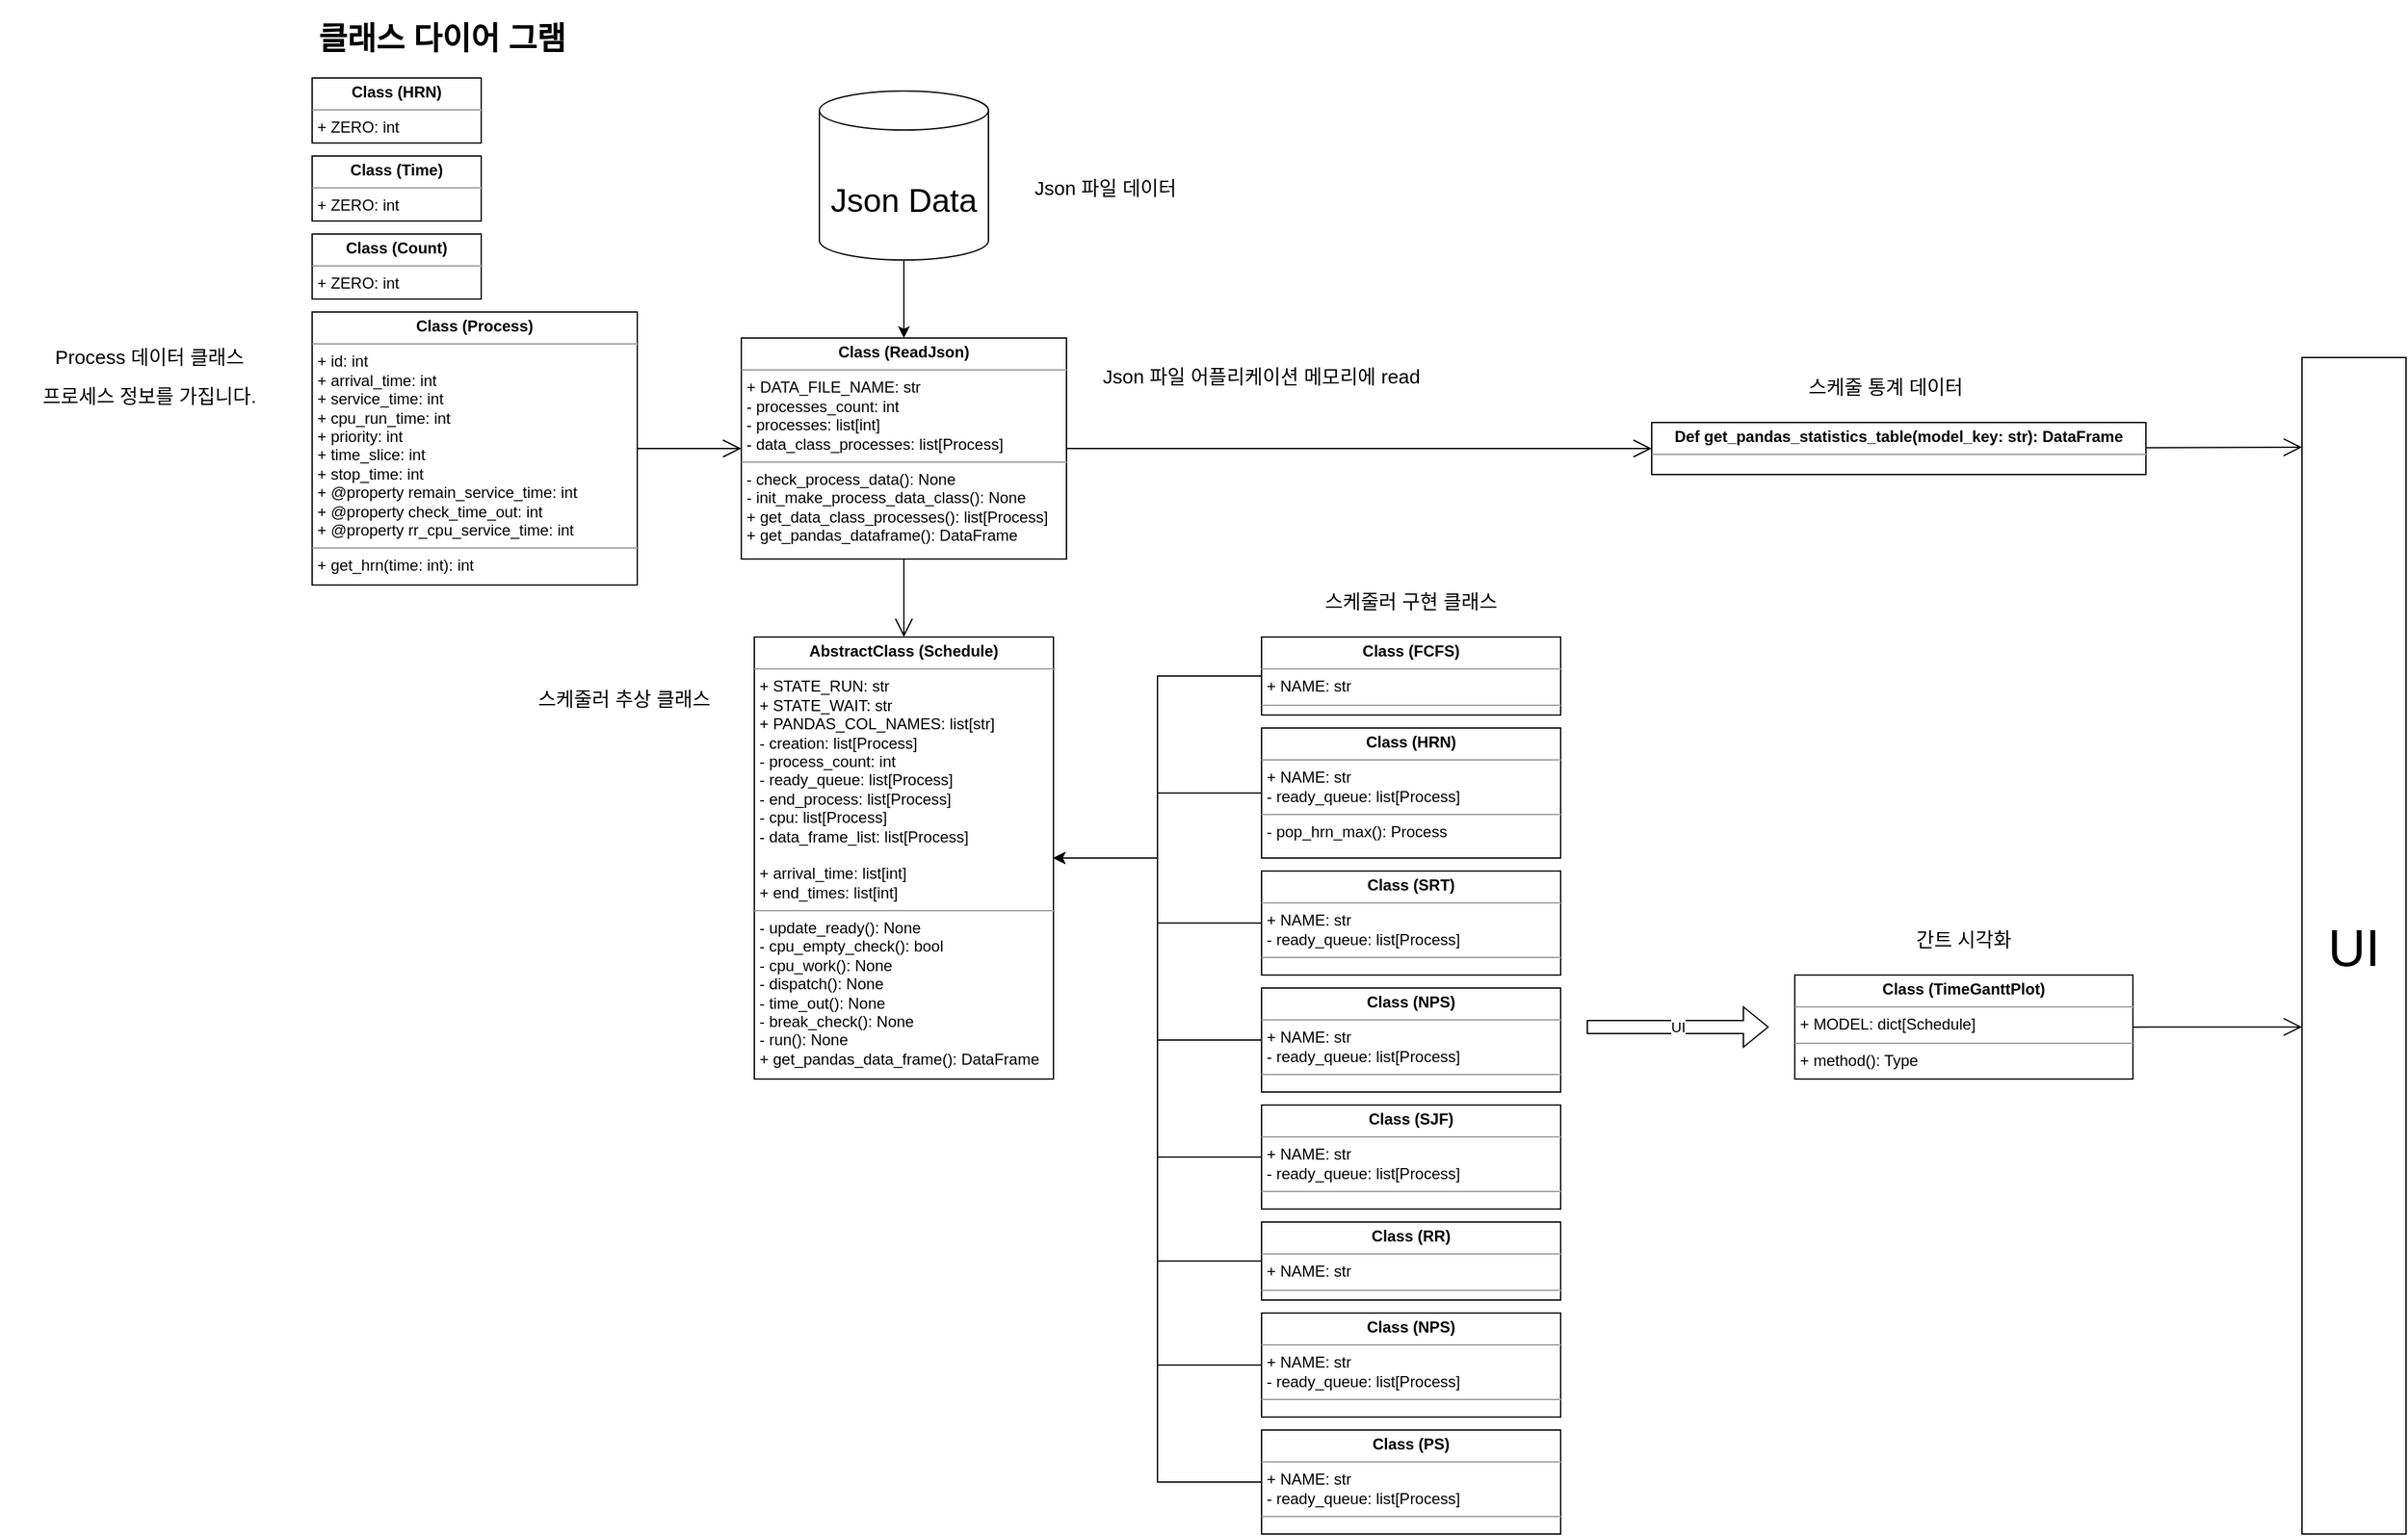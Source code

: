 <mxfile version="15.8.7" type="device"><diagram id="Pjea2ZB4-6-Ewk68pxlK" name="페이지-1"><mxGraphModel dx="2031" dy="1224" grid="0" gridSize="10" guides="1" tooltips="1" connect="1" arrows="1" fold="1" page="1" pageScale="1" pageWidth="10000" pageHeight="10000" math="0" shadow="0"><root><mxCell id="0"/><mxCell id="1" parent="0"/><mxCell id="9nR-VPpBnedWJgCwSC6w-2" value="&lt;h1&gt;클래스 다이어 그램&lt;/h1&gt;" style="text;html=1;strokeColor=none;fillColor=none;spacing=5;spacingTop=-20;whiteSpace=wrap;overflow=hidden;rounded=0;" parent="1" vertex="1"><mxGeometry x="390" y="160" width="237" height="40" as="geometry"/></mxCell><mxCell id="9nR-VPpBnedWJgCwSC6w-11" value="&lt;p style=&quot;margin: 0px ; margin-top: 4px ; text-align: center&quot;&gt;&lt;b&gt;Class (Process)&lt;/b&gt;&lt;/p&gt;&lt;hr size=&quot;1&quot;&gt;&lt;p style=&quot;margin: 0px ; margin-left: 4px&quot;&gt;+ id: int&lt;/p&gt;&lt;p style=&quot;margin: 0px ; margin-left: 4px&quot;&gt;+ arrival_time: int&lt;br&gt;&lt;/p&gt;&lt;p style=&quot;margin: 0px ; margin-left: 4px&quot;&gt;+ service_time: int&lt;br&gt;&lt;/p&gt;&lt;p style=&quot;margin: 0px ; margin-left: 4px&quot;&gt;+ cpu_run_time: int&lt;br&gt;&lt;/p&gt;&lt;p style=&quot;margin: 0px ; margin-left: 4px&quot;&gt;+ priority: int&lt;br&gt;&lt;/p&gt;&lt;p style=&quot;margin: 0px ; margin-left: 4px&quot;&gt;+ time_slice: int&lt;br&gt;&lt;/p&gt;&lt;p style=&quot;margin: 0px ; margin-left: 4px&quot;&gt;+ stop_time: int&lt;br&gt;&lt;/p&gt;&lt;p style=&quot;margin: 0px ; margin-left: 4px&quot;&gt;+ @property remain_service_time: int&lt;/p&gt;&lt;p style=&quot;margin: 0px ; margin-left: 4px&quot;&gt;+ @property check_time_out: int&lt;br&gt;&lt;/p&gt;&lt;p style=&quot;margin: 0px ; margin-left: 4px&quot;&gt;+ @property rr_cpu_service_time: int&lt;br&gt;&lt;/p&gt;&lt;hr size=&quot;1&quot;&gt;&lt;p style=&quot;margin: 0px ; margin-left: 4px&quot;&gt;+ get_hrn(time: int): int&lt;br&gt;&lt;/p&gt;" style="verticalAlign=top;align=left;overflow=fill;fontSize=12;fontFamily=Helvetica;html=1;" parent="1" vertex="1"><mxGeometry x="390" y="390" width="250" height="210" as="geometry"/></mxCell><mxCell id="9nR-VPpBnedWJgCwSC6w-12" value="&lt;p style=&quot;margin: 0px ; margin-top: 4px ; text-align: center&quot;&gt;&lt;b&gt;Class (HRN)&lt;/b&gt;&lt;/p&gt;&lt;hr size=&quot;1&quot;&gt;&lt;p style=&quot;margin: 0px ; margin-left: 4px&quot;&gt;+ ZERO: int&lt;/p&gt;" style="verticalAlign=top;align=left;overflow=fill;fontSize=12;fontFamily=Helvetica;html=1;" parent="1" vertex="1"><mxGeometry x="390" y="210" width="130" height="50" as="geometry"/></mxCell><mxCell id="9nR-VPpBnedWJgCwSC6w-13" value="&lt;p style=&quot;margin: 0px ; margin-top: 4px ; text-align: center&quot;&gt;&lt;b&gt;Class (Time)&lt;/b&gt;&lt;/p&gt;&lt;hr size=&quot;1&quot;&gt;&lt;p style=&quot;margin: 0px ; margin-left: 4px&quot;&gt;+ ZERO: int&lt;/p&gt;" style="verticalAlign=top;align=left;overflow=fill;fontSize=12;fontFamily=Helvetica;html=1;" parent="1" vertex="1"><mxGeometry x="390" y="270" width="130" height="50" as="geometry"/></mxCell><mxCell id="9nR-VPpBnedWJgCwSC6w-14" value="&lt;p style=&quot;margin: 0px ; margin-top: 4px ; text-align: center&quot;&gt;&lt;b&gt;Class (Count)&lt;/b&gt;&lt;/p&gt;&lt;hr size=&quot;1&quot;&gt;&lt;p style=&quot;margin: 0px ; margin-left: 4px&quot;&gt;+ ZERO: int&lt;/p&gt;" style="verticalAlign=top;align=left;overflow=fill;fontSize=12;fontFamily=Helvetica;html=1;" parent="1" vertex="1"><mxGeometry x="390" y="330" width="130" height="50" as="geometry"/></mxCell><mxCell id="9nR-VPpBnedWJgCwSC6w-15" value="&lt;p style=&quot;margin: 0px ; margin-top: 4px ; text-align: center&quot;&gt;&lt;b&gt;Class (ReadJson)&lt;/b&gt;&lt;/p&gt;&lt;hr size=&quot;1&quot;&gt;&lt;p style=&quot;margin: 0px ; margin-left: 4px&quot;&gt;+ DATA_FILE_NAME: str&lt;/p&gt;&lt;p style=&quot;margin: 0px ; margin-left: 4px&quot;&gt;- processes_count: int&lt;br&gt;&lt;/p&gt;&lt;p style=&quot;margin: 0px ; margin-left: 4px&quot;&gt;- processes: list[int]&lt;/p&gt;&lt;p style=&quot;margin: 0px ; margin-left: 4px&quot;&gt;- data_class_processes: list[Process]&lt;/p&gt;&lt;hr size=&quot;1&quot;&gt;&lt;p style=&quot;margin: 0px ; margin-left: 4px&quot;&gt;- check_process_data(): None&lt;br&gt;&lt;/p&gt;&lt;p style=&quot;margin: 0px ; margin-left: 4px&quot;&gt;- init_make_process_data_class(): None&lt;br&gt;&lt;/p&gt;&lt;p style=&quot;margin: 0px ; margin-left: 4px&quot;&gt;+ get_data_class_processes(): list[Process]&lt;br&gt;&lt;/p&gt;&lt;p style=&quot;margin: 0px ; margin-left: 4px&quot;&gt;+ get_pandas_dataframe(): DataFrame&lt;br&gt;&lt;/p&gt;" style="verticalAlign=top;align=left;overflow=fill;fontSize=12;fontFamily=Helvetica;html=1;" parent="1" vertex="1"><mxGeometry x="720" y="410" width="250" height="170" as="geometry"/></mxCell><mxCell id="9nR-VPpBnedWJgCwSC6w-16" value="&lt;p style=&quot;margin: 0px ; margin-top: 4px ; text-align: center&quot;&gt;&lt;b&gt;Def get_pandas_statistics_table(model_key: str): DataFrame&lt;/b&gt;&lt;/p&gt;&lt;hr size=&quot;1&quot;&gt;&lt;p style=&quot;margin: 0px ; margin-left: 4px&quot;&gt;&lt;br&gt;&lt;/p&gt;" style="verticalAlign=top;align=left;overflow=fill;fontSize=12;fontFamily=Helvetica;html=1;" parent="1" vertex="1"><mxGeometry x="1420" y="475" width="380" height="40" as="geometry"/></mxCell><mxCell id="c5_pNSlCbzGq8lT02PtA-2" style="edgeStyle=orthogonalEdgeStyle;rounded=0;orthogonalLoop=1;jettySize=auto;html=1;" parent="1" source="9nR-VPpBnedWJgCwSC6w-28" target="9nR-VPpBnedWJgCwSC6w-38" edge="1"><mxGeometry relative="1" as="geometry"/></mxCell><mxCell id="9nR-VPpBnedWJgCwSC6w-28" value="&lt;p style=&quot;margin: 0px ; margin-top: 4px ; text-align: center&quot;&gt;&lt;b&gt;Class (FCFS)&lt;/b&gt;&lt;/p&gt;&lt;hr size=&quot;1&quot;&gt;&lt;p style=&quot;margin: 0px ; margin-left: 4px&quot;&gt;+ NAME: str&lt;/p&gt;&lt;hr size=&quot;1&quot;&gt;&lt;p style=&quot;margin: 0px ; margin-left: 4px&quot;&gt;&lt;br&gt;&lt;/p&gt;" style="verticalAlign=top;align=left;overflow=fill;fontSize=12;fontFamily=Helvetica;html=1;" parent="1" vertex="1"><mxGeometry x="1120" y="640" width="230" height="60" as="geometry"/></mxCell><mxCell id="c5_pNSlCbzGq8lT02PtA-3" style="edgeStyle=orthogonalEdgeStyle;rounded=0;orthogonalLoop=1;jettySize=auto;html=1;" parent="1" source="9nR-VPpBnedWJgCwSC6w-29" target="9nR-VPpBnedWJgCwSC6w-38" edge="1"><mxGeometry relative="1" as="geometry"/></mxCell><mxCell id="9nR-VPpBnedWJgCwSC6w-29" value="&lt;p style=&quot;margin: 0px ; margin-top: 4px ; text-align: center&quot;&gt;&lt;b&gt;Class (HRN)&lt;/b&gt;&lt;/p&gt;&lt;hr size=&quot;1&quot;&gt;&lt;p style=&quot;margin: 0px ; margin-left: 4px&quot;&gt;+ NAME: str&lt;/p&gt;&lt;p style=&quot;margin: 0px ; margin-left: 4px&quot;&gt;- ready_queue: list[Process]&lt;br&gt;&lt;/p&gt;&lt;hr size=&quot;1&quot;&gt;&lt;p style=&quot;margin: 0px ; margin-left: 4px&quot;&gt;&lt;span&gt;- pop_hrn_max(): Process&lt;/span&gt;&lt;br&gt;&lt;/p&gt;&lt;p style=&quot;margin: 0px ; margin-left: 4px&quot;&gt;&lt;br&gt;&lt;/p&gt;" style="verticalAlign=top;align=left;overflow=fill;fontSize=12;fontFamily=Helvetica;html=1;" parent="1" vertex="1"><mxGeometry x="1120" y="710" width="230" height="100" as="geometry"/></mxCell><mxCell id="c5_pNSlCbzGq8lT02PtA-8" style="edgeStyle=orthogonalEdgeStyle;rounded=0;orthogonalLoop=1;jettySize=auto;html=1;entryX=1;entryY=0.5;entryDx=0;entryDy=0;" parent="1" source="9nR-VPpBnedWJgCwSC6w-30" target="9nR-VPpBnedWJgCwSC6w-38" edge="1"><mxGeometry relative="1" as="geometry"/></mxCell><mxCell id="9nR-VPpBnedWJgCwSC6w-30" value="&lt;p style=&quot;margin: 0px ; margin-top: 4px ; text-align: center&quot;&gt;&lt;b&gt;Class (NPS)&lt;/b&gt;&lt;/p&gt;&lt;hr size=&quot;1&quot;&gt;&lt;p style=&quot;margin: 0px ; margin-left: 4px&quot;&gt;+ NAME: str&lt;/p&gt;&lt;p style=&quot;margin: 0px ; margin-left: 4px&quot;&gt;- ready_queue: list[Process]&lt;br&gt;&lt;/p&gt;&lt;hr size=&quot;1&quot;&gt;&lt;p style=&quot;margin: 0px ; margin-left: 4px&quot;&gt;&lt;br&gt;&lt;/p&gt;" style="verticalAlign=top;align=left;overflow=fill;fontSize=12;fontFamily=Helvetica;html=1;" parent="1" vertex="1"><mxGeometry x="1120" y="1160" width="230" height="80" as="geometry"/></mxCell><mxCell id="c5_pNSlCbzGq8lT02PtA-9" style="edgeStyle=orthogonalEdgeStyle;rounded=0;orthogonalLoop=1;jettySize=auto;html=1;entryX=1;entryY=0.5;entryDx=0;entryDy=0;" parent="1" source="9nR-VPpBnedWJgCwSC6w-31" target="9nR-VPpBnedWJgCwSC6w-38" edge="1"><mxGeometry relative="1" as="geometry"/></mxCell><mxCell id="9nR-VPpBnedWJgCwSC6w-31" value="&lt;p style=&quot;margin: 0px ; margin-top: 4px ; text-align: center&quot;&gt;&lt;b&gt;Class (PS)&lt;/b&gt;&lt;/p&gt;&lt;hr size=&quot;1&quot;&gt;&lt;p style=&quot;margin: 0px ; margin-left: 4px&quot;&gt;+ NAME: str&lt;/p&gt;&lt;p style=&quot;margin: 0px ; margin-left: 4px&quot;&gt;- ready_queue: list[Process]&lt;br&gt;&lt;/p&gt;&lt;hr size=&quot;1&quot;&gt;&lt;p style=&quot;margin: 0px ; margin-left: 4px&quot;&gt;&lt;br&gt;&lt;/p&gt;" style="verticalAlign=top;align=left;overflow=fill;fontSize=12;fontFamily=Helvetica;html=1;" parent="1" vertex="1"><mxGeometry x="1120" y="1250" width="230" height="80" as="geometry"/></mxCell><mxCell id="c5_pNSlCbzGq8lT02PtA-5" style="edgeStyle=orthogonalEdgeStyle;rounded=0;orthogonalLoop=1;jettySize=auto;html=1;" parent="1" source="9nR-VPpBnedWJgCwSC6w-32" target="9nR-VPpBnedWJgCwSC6w-38" edge="1"><mxGeometry relative="1" as="geometry"/></mxCell><mxCell id="9nR-VPpBnedWJgCwSC6w-32" value="&lt;p style=&quot;margin: 0px ; margin-top: 4px ; text-align: center&quot;&gt;&lt;b&gt;Class (NPS)&lt;/b&gt;&lt;/p&gt;&lt;hr size=&quot;1&quot;&gt;&lt;p style=&quot;margin: 0px ; margin-left: 4px&quot;&gt;+ NAME: str&lt;/p&gt;&lt;p style=&quot;margin: 0px ; margin-left: 4px&quot;&gt;- ready_queue: list[Process]&lt;br&gt;&lt;/p&gt;&lt;hr size=&quot;1&quot;&gt;&lt;p style=&quot;margin: 0px ; margin-left: 4px&quot;&gt;&lt;br&gt;&lt;/p&gt;" style="verticalAlign=top;align=left;overflow=fill;fontSize=12;fontFamily=Helvetica;html=1;" parent="1" vertex="1"><mxGeometry x="1120" y="910" width="230" height="80" as="geometry"/></mxCell><mxCell id="c5_pNSlCbzGq8lT02PtA-7" style="edgeStyle=orthogonalEdgeStyle;rounded=0;orthogonalLoop=1;jettySize=auto;html=1;entryX=1;entryY=0.5;entryDx=0;entryDy=0;" parent="1" source="9nR-VPpBnedWJgCwSC6w-33" target="9nR-VPpBnedWJgCwSC6w-38" edge="1"><mxGeometry relative="1" as="geometry"/></mxCell><mxCell id="9nR-VPpBnedWJgCwSC6w-33" value="&lt;p style=&quot;margin: 0px ; margin-top: 4px ; text-align: center&quot;&gt;&lt;b&gt;Class (RR)&lt;/b&gt;&lt;/p&gt;&lt;hr size=&quot;1&quot;&gt;&lt;p style=&quot;margin: 0px ; margin-left: 4px&quot;&gt;+ NAME: str&lt;/p&gt;&lt;hr size=&quot;1&quot;&gt;&lt;p style=&quot;margin: 0px ; margin-left: 4px&quot;&gt;&lt;br&gt;&lt;/p&gt;" style="verticalAlign=top;align=left;overflow=fill;fontSize=12;fontFamily=Helvetica;html=1;" parent="1" vertex="1"><mxGeometry x="1120" y="1090" width="230" height="60" as="geometry"/></mxCell><mxCell id="c5_pNSlCbzGq8lT02PtA-6" style="edgeStyle=orthogonalEdgeStyle;rounded=0;orthogonalLoop=1;jettySize=auto;html=1;entryX=1;entryY=0.5;entryDx=0;entryDy=0;" parent="1" source="9nR-VPpBnedWJgCwSC6w-34" target="9nR-VPpBnedWJgCwSC6w-38" edge="1"><mxGeometry relative="1" as="geometry"/></mxCell><mxCell id="9nR-VPpBnedWJgCwSC6w-34" value="&lt;p style=&quot;margin: 0px ; margin-top: 4px ; text-align: center&quot;&gt;&lt;b&gt;Class (SJF)&lt;/b&gt;&lt;/p&gt;&lt;hr size=&quot;1&quot;&gt;&lt;p style=&quot;margin: 0px ; margin-left: 4px&quot;&gt;+ NAME: str&lt;/p&gt;&lt;p style=&quot;margin: 0px ; margin-left: 4px&quot;&gt;- ready_queue: list[Process]&lt;br&gt;&lt;/p&gt;&lt;hr size=&quot;1&quot;&gt;&lt;p style=&quot;margin: 0px ; margin-left: 4px&quot;&gt;&lt;br&gt;&lt;/p&gt;" style="verticalAlign=top;align=left;overflow=fill;fontSize=12;fontFamily=Helvetica;html=1;" parent="1" vertex="1"><mxGeometry x="1120" y="1000" width="230" height="80" as="geometry"/></mxCell><mxCell id="c5_pNSlCbzGq8lT02PtA-4" style="edgeStyle=orthogonalEdgeStyle;rounded=0;orthogonalLoop=1;jettySize=auto;html=1;" parent="1" source="9nR-VPpBnedWJgCwSC6w-35" target="9nR-VPpBnedWJgCwSC6w-38" edge="1"><mxGeometry relative="1" as="geometry"/></mxCell><mxCell id="9nR-VPpBnedWJgCwSC6w-35" value="&lt;p style=&quot;margin: 0px ; margin-top: 4px ; text-align: center&quot;&gt;&lt;b&gt;Class (SRT)&lt;/b&gt;&lt;/p&gt;&lt;hr size=&quot;1&quot;&gt;&lt;p style=&quot;margin: 0px ; margin-left: 4px&quot;&gt;+ NAME: str&lt;/p&gt;&lt;p style=&quot;margin: 0px ; margin-left: 4px&quot;&gt;- ready_queue: list[Process]&lt;br&gt;&lt;/p&gt;&lt;hr size=&quot;1&quot;&gt;&lt;p style=&quot;margin: 0px ; margin-left: 4px&quot;&gt;&lt;br&gt;&lt;/p&gt;" style="verticalAlign=top;align=left;overflow=fill;fontSize=12;fontFamily=Helvetica;html=1;" parent="1" vertex="1"><mxGeometry x="1120" y="820" width="230" height="80" as="geometry"/></mxCell><mxCell id="9nR-VPpBnedWJgCwSC6w-38" value="&lt;p style=&quot;margin: 0px ; margin-top: 4px ; text-align: center&quot;&gt;&lt;b&gt;AbstractClass (Schedule)&lt;/b&gt;&lt;br&gt;&lt;/p&gt;&lt;hr size=&quot;1&quot;&gt;&lt;p style=&quot;margin: 0px 0px 0px 4px&quot;&gt;+ STATE_RUN: str&lt;/p&gt;&lt;p style=&quot;margin: 0px 0px 0px 4px&quot;&gt;+ STATE_WAIT: str&lt;br&gt;&lt;/p&gt;&lt;p style=&quot;margin: 0px 0px 0px 4px&quot;&gt;+ PANDAS_COL_NAMES: list[str]&lt;/p&gt;&lt;p style=&quot;margin: 0px 0px 0px 4px&quot;&gt;- creation: list[Process]&lt;/p&gt;&lt;p style=&quot;margin: 0px 0px 0px 4px&quot;&gt;- process_count: int&lt;br&gt;&lt;/p&gt;&lt;p style=&quot;margin: 0px 0px 0px 4px&quot;&gt;- ready_queue: list[Process]&lt;br&gt;&lt;/p&gt;&lt;p style=&quot;margin: 0px 0px 0px 4px&quot;&gt;- end_process: list[Process]&lt;br&gt;&lt;/p&gt;&lt;p style=&quot;margin: 0px 0px 0px 4px&quot;&gt;- cpu: list[Process]&lt;br&gt;&lt;/p&gt;&lt;p style=&quot;margin: 0px 0px 0px 4px&quot;&gt;- data_frame_list: list[Process]&lt;/p&gt;&lt;p style=&quot;margin: 0px 0px 0px 4px&quot;&gt;&lt;br&gt;&lt;/p&gt;&lt;p style=&quot;margin: 0px 0px 0px 4px&quot;&gt;+ arrival_time: list[int]&lt;/p&gt;&lt;p style=&quot;margin: 0px 0px 0px 4px&quot;&gt;+ end_times: list[int]&lt;/p&gt;&lt;hr size=&quot;1&quot;&gt;&lt;p style=&quot;margin: 0px 0px 0px 4px&quot;&gt;- update_ready(): None&lt;/p&gt;&lt;p style=&quot;margin: 0px 0px 0px 4px&quot;&gt;- cpu_empty_check(): bool&lt;br&gt;&lt;/p&gt;&lt;p style=&quot;margin: 0px 0px 0px 4px&quot;&gt;- cpu_work(): None&lt;br&gt;&lt;/p&gt;&lt;p style=&quot;margin: 0px 0px 0px 4px&quot;&gt;- dispatch(): None&lt;br&gt;&lt;/p&gt;&lt;p style=&quot;margin: 0px 0px 0px 4px&quot;&gt;- time_out(): None&lt;br&gt;&lt;/p&gt;&lt;p style=&quot;margin: 0px 0px 0px 4px&quot;&gt;- break_check(): None&lt;br&gt;&lt;/p&gt;&lt;p style=&quot;margin: 0px 0px 0px 4px&quot;&gt;- run(): None&lt;/p&gt;&lt;p style=&quot;margin: 0px 0px 0px 4px&quot;&gt;+ get_pandas_data_frame(): DataFrame&lt;br&gt;&lt;/p&gt;" style="verticalAlign=top;align=left;overflow=fill;fontSize=12;fontFamily=Helvetica;html=1;" parent="1" vertex="1"><mxGeometry x="730" y="640" width="230" height="340" as="geometry"/></mxCell><mxCell id="9nR-VPpBnedWJgCwSC6w-39" value="&lt;p style=&quot;margin: 0px ; margin-top: 4px ; text-align: center&quot;&gt;&lt;b&gt;Class (TimeGanttPlot)&lt;/b&gt;&lt;/p&gt;&lt;hr size=&quot;1&quot;&gt;&lt;p style=&quot;margin: 0px ; margin-left: 4px&quot;&gt;+ MODEL: dict[Schedule]&lt;/p&gt;&lt;hr size=&quot;1&quot;&gt;&lt;p style=&quot;margin: 0px ; margin-left: 4px&quot;&gt;+ method(): Type&lt;/p&gt;" style="verticalAlign=top;align=left;overflow=fill;fontSize=12;fontFamily=Helvetica;html=1;strokeColor=default;" parent="1" vertex="1"><mxGeometry x="1530" y="900" width="260" height="80" as="geometry"/></mxCell><mxCell id="c5_pNSlCbzGq8lT02PtA-11" value="" style="endArrow=open;endFill=1;endSize=12;html=1;rounded=0;exitX=1;exitY=0.5;exitDx=0;exitDy=0;entryX=0;entryY=0.5;entryDx=0;entryDy=0;" parent="1" source="9nR-VPpBnedWJgCwSC6w-11" target="9nR-VPpBnedWJgCwSC6w-15" edge="1"><mxGeometry width="160" relative="1" as="geometry"><mxPoint x="660" y="530" as="sourcePoint"/><mxPoint x="820" y="530" as="targetPoint"/></mxGeometry></mxCell><mxCell id="c5_pNSlCbzGq8lT02PtA-13" value="" style="endArrow=open;endFill=1;endSize=12;html=1;rounded=0;exitX=0.5;exitY=1;exitDx=0;exitDy=0;entryX=0.5;entryY=0;entryDx=0;entryDy=0;" parent="1" source="9nR-VPpBnedWJgCwSC6w-15" target="9nR-VPpBnedWJgCwSC6w-38" edge="1"><mxGeometry width="160" relative="1" as="geometry"><mxPoint x="1260" y="560" as="sourcePoint"/><mxPoint x="1410" y="560" as="targetPoint"/></mxGeometry></mxCell><mxCell id="c5_pNSlCbzGq8lT02PtA-25" value="UI" style="shape=flexArrow;endArrow=classic;html=1;rounded=0;" parent="1" edge="1"><mxGeometry width="50" height="50" relative="1" as="geometry"><mxPoint x="1370" y="940" as="sourcePoint"/><mxPoint x="1510" y="940" as="targetPoint"/></mxGeometry></mxCell><mxCell id="c5_pNSlCbzGq8lT02PtA-30" value="" style="endArrow=open;endFill=1;endSize=12;html=1;rounded=0;exitX=1;exitY=0.5;exitDx=0;exitDy=0;entryX=0;entryY=0.5;entryDx=0;entryDy=0;" parent="1" source="9nR-VPpBnedWJgCwSC6w-15" target="9nR-VPpBnedWJgCwSC6w-16" edge="1"><mxGeometry width="160" relative="1" as="geometry"><mxPoint x="855.0" y="590" as="sourcePoint"/><mxPoint x="1120" y="495" as="targetPoint"/></mxGeometry></mxCell><mxCell id="c5_pNSlCbzGq8lT02PtA-32" value="&lt;font style=&quot;font-size: 40px&quot;&gt;UI&lt;/font&gt;" style="rounded=0;whiteSpace=wrap;html=1;" parent="1" vertex="1"><mxGeometry x="1920" y="425" width="80" height="905" as="geometry"/></mxCell><mxCell id="c5_pNSlCbzGq8lT02PtA-37" value="" style="endArrow=open;endFill=1;endSize=12;html=1;rounded=0;exitX=1;exitY=0.5;exitDx=0;exitDy=0;" parent="1" edge="1"><mxGeometry width="160" relative="1" as="geometry"><mxPoint x="1800" y="494.41" as="sourcePoint"/><mxPoint x="1920" y="494" as="targetPoint"/></mxGeometry></mxCell><mxCell id="c5_pNSlCbzGq8lT02PtA-38" value="" style="endArrow=open;endFill=1;endSize=12;html=1;rounded=0;exitX=1;exitY=0.5;exitDx=0;exitDy=0;entryX=0;entryY=0.569;entryDx=0;entryDy=0;entryPerimeter=0;" parent="1" target="c5_pNSlCbzGq8lT02PtA-32" edge="1"><mxGeometry width="160" relative="1" as="geometry"><mxPoint x="1790" y="940.07" as="sourcePoint"/><mxPoint x="1910" y="939.66" as="targetPoint"/></mxGeometry></mxCell><mxCell id="c5_pNSlCbzGq8lT02PtA-41" style="edgeStyle=orthogonalEdgeStyle;rounded=0;orthogonalLoop=1;jettySize=auto;html=1;entryX=0.5;entryY=0;entryDx=0;entryDy=0;fontSize=25;" parent="1" source="c5_pNSlCbzGq8lT02PtA-40" target="9nR-VPpBnedWJgCwSC6w-15" edge="1"><mxGeometry relative="1" as="geometry"/></mxCell><mxCell id="c5_pNSlCbzGq8lT02PtA-40" value="&lt;font style=&quot;font-size: 25px&quot;&gt;Json Data&lt;/font&gt;" style="shape=cylinder3;whiteSpace=wrap;html=1;boundedLbl=1;backgroundOutline=1;size=15;fontSize=40;" parent="1" vertex="1"><mxGeometry x="780" y="220" width="130" height="130" as="geometry"/></mxCell><mxCell id="c5_pNSlCbzGq8lT02PtA-46" value="&lt;font style=&quot;font-size: 15px&quot;&gt;Json 파일 데이터&lt;/font&gt;" style="text;html=1;strokeColor=none;fillColor=none;align=center;verticalAlign=middle;whiteSpace=wrap;rounded=0;fontSize=25;" parent="1" vertex="1"><mxGeometry x="920" y="270" width="160" height="40" as="geometry"/></mxCell><mxCell id="c5_pNSlCbzGq8lT02PtA-47" value="&lt;font style=&quot;font-size: 15px&quot;&gt;Process 데이터 클래스&lt;br&gt;프로세스 정보를 가집니다.&lt;br&gt;&lt;/font&gt;" style="text;html=1;strokeColor=none;fillColor=none;align=center;verticalAlign=middle;whiteSpace=wrap;rounded=0;fontSize=25;" parent="1" vertex="1"><mxGeometry x="150" y="395" width="230" height="80" as="geometry"/></mxCell><mxCell id="c5_pNSlCbzGq8lT02PtA-49" value="&lt;font style=&quot;font-size: 15px&quot;&gt;Json 파일 어플리케이션 메모리에 read&lt;/font&gt;" style="text;html=1;strokeColor=none;fillColor=none;align=center;verticalAlign=middle;whiteSpace=wrap;rounded=0;fontSize=25;" parent="1" vertex="1"><mxGeometry x="980" y="410" width="280" height="50" as="geometry"/></mxCell><mxCell id="c5_pNSlCbzGq8lT02PtA-51" value="&lt;span style=&quot;font-size: 15px&quot;&gt;스케줄러 추상 클래스&lt;/span&gt;" style="text;html=1;strokeColor=none;fillColor=none;align=center;verticalAlign=middle;whiteSpace=wrap;rounded=0;fontSize=25;" parent="1" vertex="1"><mxGeometry x="550" y="665" width="160" height="35" as="geometry"/></mxCell><mxCell id="c5_pNSlCbzGq8lT02PtA-52" value="&lt;span style=&quot;font-size: 15px&quot;&gt;스케줄러 구현 클래스&lt;/span&gt;" style="text;html=1;strokeColor=none;fillColor=none;align=center;verticalAlign=middle;whiteSpace=wrap;rounded=0;fontSize=25;" parent="1" vertex="1"><mxGeometry x="1155" y="590" width="160" height="35" as="geometry"/></mxCell><mxCell id="c5_pNSlCbzGq8lT02PtA-53" value="&lt;span style=&quot;font-size: 15px&quot;&gt;스케줄 통계 데이터&lt;/span&gt;" style="text;html=1;strokeColor=none;fillColor=none;align=center;verticalAlign=middle;whiteSpace=wrap;rounded=0;fontSize=25;" parent="1" vertex="1"><mxGeometry x="1520" y="425" width="160" height="35" as="geometry"/></mxCell><mxCell id="c5_pNSlCbzGq8lT02PtA-54" value="&lt;span style=&quot;font-size: 15px&quot;&gt;간트 시각화&lt;/span&gt;" style="text;html=1;strokeColor=none;fillColor=none;align=center;verticalAlign=middle;whiteSpace=wrap;rounded=0;fontSize=25;" parent="1" vertex="1"><mxGeometry x="1580" y="850" width="160" height="35" as="geometry"/></mxCell></root></mxGraphModel></diagram></mxfile>